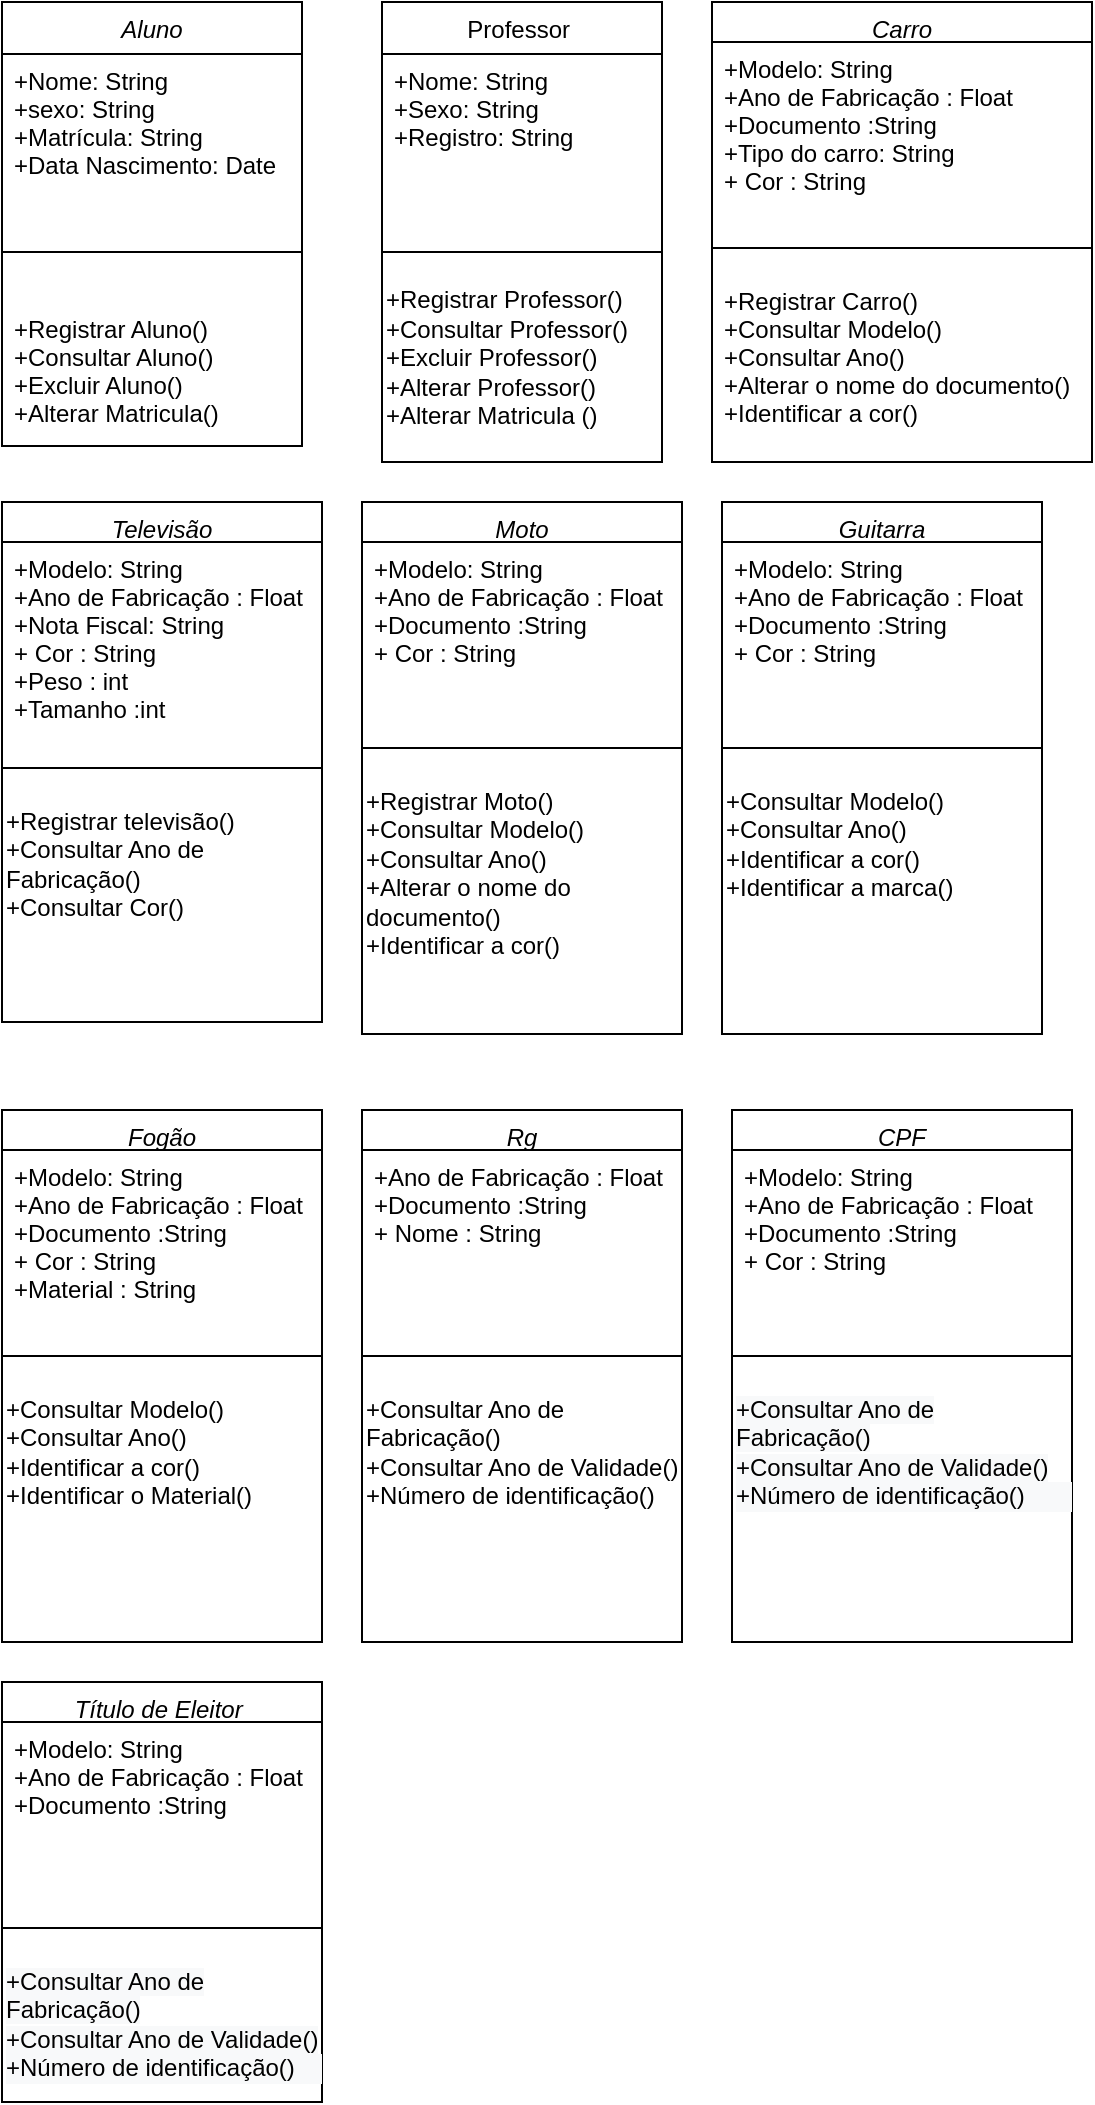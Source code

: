 <mxfile version="13.6.6" type="device"><diagram id="C5RBs43oDa-KdzZeNtuy" name="Page-1"><mxGraphModel dx="1021" dy="529" grid="1" gridSize="10" guides="1" tooltips="1" connect="1" arrows="1" fold="1" page="1" pageScale="1" pageWidth="827" pageHeight="1169" math="0" shadow="0"><root><mxCell id="WIyWlLk6GJQsqaUBKTNV-0"/><mxCell id="WIyWlLk6GJQsqaUBKTNV-1" parent="WIyWlLk6GJQsqaUBKTNV-0"/><mxCell id="zkfFHV4jXpPFQw0GAbJ--0" value="Aluno" style="swimlane;fontStyle=2;align=center;verticalAlign=top;childLayout=stackLayout;horizontal=1;startSize=26;horizontalStack=0;resizeParent=1;resizeLast=0;collapsible=1;marginBottom=0;rounded=0;shadow=0;strokeWidth=1;" parent="WIyWlLk6GJQsqaUBKTNV-1" vertex="1"><mxGeometry x="30" y="100" width="150" height="222" as="geometry"><mxRectangle x="220" y="120" width="160" height="26" as="alternateBounds"/></mxGeometry></mxCell><mxCell id="zkfFHV4jXpPFQw0GAbJ--2" value="+Nome: String&#10;+sexo: String&#10;+Matrícula: String&#10;+Data Nascimento: Date" style="text;align=left;verticalAlign=top;spacingLeft=4;spacingRight=4;overflow=hidden;rotatable=0;points=[[0,0.5],[1,0.5]];portConstraint=eastwest;rounded=0;shadow=0;html=0;" parent="zkfFHV4jXpPFQw0GAbJ--0" vertex="1"><mxGeometry y="26" width="150" height="74" as="geometry"/></mxCell><mxCell id="zkfFHV4jXpPFQw0GAbJ--4" value="" style="line;html=1;strokeWidth=1;align=left;verticalAlign=middle;spacingTop=-1;spacingLeft=3;spacingRight=3;rotatable=0;labelPosition=right;points=[];portConstraint=eastwest;" parent="zkfFHV4jXpPFQw0GAbJ--0" vertex="1"><mxGeometry y="100" width="150" height="50" as="geometry"/></mxCell><mxCell id="zkfFHV4jXpPFQw0GAbJ--5" value="+Registrar Aluno()&#10;+Consultar Aluno()&#10;+Excluir Aluno()&#10;+Alterar Matricula() &#10;" style="text;align=left;verticalAlign=top;spacingLeft=4;spacingRight=4;overflow=hidden;rotatable=0;points=[[0,0.5],[1,0.5]];portConstraint=eastwest;" parent="zkfFHV4jXpPFQw0GAbJ--0" vertex="1"><mxGeometry y="150" width="150" height="62" as="geometry"/></mxCell><mxCell id="zkfFHV4jXpPFQw0GAbJ--6" value="Professor " style="swimlane;fontStyle=0;align=center;verticalAlign=top;childLayout=stackLayout;horizontal=1;startSize=26;horizontalStack=0;resizeParent=1;resizeLast=0;collapsible=1;marginBottom=0;rounded=0;shadow=0;strokeWidth=1;" parent="WIyWlLk6GJQsqaUBKTNV-1" vertex="1"><mxGeometry x="220" y="100" width="140" height="230" as="geometry"><mxRectangle x="130" y="380" width="160" height="26" as="alternateBounds"/></mxGeometry></mxCell><mxCell id="zkfFHV4jXpPFQw0GAbJ--8" value="+Nome: String&#10;+Sexo: String&#10;+Registro: String&#10;" style="text;align=left;verticalAlign=top;spacingLeft=4;spacingRight=4;overflow=hidden;rotatable=0;points=[[0,0.5],[1,0.5]];portConstraint=eastwest;rounded=0;shadow=0;html=0;" parent="zkfFHV4jXpPFQw0GAbJ--6" vertex="1"><mxGeometry y="26" width="140" height="84" as="geometry"/></mxCell><mxCell id="zkfFHV4jXpPFQw0GAbJ--9" value="" style="line;html=1;strokeWidth=1;align=left;verticalAlign=middle;spacingTop=-1;spacingLeft=3;spacingRight=3;rotatable=0;labelPosition=right;points=[];portConstraint=eastwest;" parent="zkfFHV4jXpPFQw0GAbJ--6" vertex="1"><mxGeometry y="110" width="140" height="30" as="geometry"/></mxCell><mxCell id="7FsWA2xj02tCkv_jfwSY-1" value="+Registrar Professor()&lt;br style=&quot;padding: 0px ; margin: 0px&quot;&gt;+Consultar Professor()&lt;br style=&quot;padding: 0px ; margin: 0px&quot;&gt;+Excluir Professor()&lt;br style=&quot;padding: 0px ; margin: 0px&quot;&gt;+Alterar Professor()&lt;br&gt;+Alterar Matricula ()&lt;br&gt;&lt;div style=&quot;padding: 0px ; margin: 0px&quot;&gt;&lt;br style=&quot;padding: 0px ; margin: 0px&quot;&gt;&lt;/div&gt;" style="text;html=1;align=left;verticalAlign=middle;resizable=0;points=[];autosize=1;" parent="zkfFHV4jXpPFQw0GAbJ--6" vertex="1"><mxGeometry y="140" width="140" height="90" as="geometry"/></mxCell><mxCell id="Yx4biRcpVcxz8olJ3uGh-10" value="Carro" style="swimlane;fontStyle=2;align=center;verticalAlign=top;childLayout=stackLayout;horizontal=1;startSize=20;horizontalStack=0;resizeParent=1;resizeLast=0;collapsible=1;marginBottom=0;rounded=0;shadow=0;strokeWidth=1;" parent="WIyWlLk6GJQsqaUBKTNV-1" vertex="1"><mxGeometry x="385" y="100" width="190" height="230" as="geometry"><mxRectangle x="190" y="640" width="160" height="26" as="alternateBounds"/></mxGeometry></mxCell><mxCell id="Yx4biRcpVcxz8olJ3uGh-12" value="+Modelo: String&#10;+Ano de Fabricação : Float&#10;+Documento :String&#10;+Tipo do carro: String&#10;+ Cor : String" style="text;align=left;verticalAlign=top;spacingLeft=4;spacingRight=4;overflow=hidden;rotatable=0;points=[[0,0.5],[1,0.5]];portConstraint=eastwest;rounded=0;shadow=0;html=0;" parent="Yx4biRcpVcxz8olJ3uGh-10" vertex="1"><mxGeometry y="20" width="190" height="90" as="geometry"/></mxCell><mxCell id="Yx4biRcpVcxz8olJ3uGh-14" value="" style="line;html=1;strokeWidth=1;align=left;verticalAlign=middle;spacingTop=-1;spacingLeft=3;spacingRight=3;rotatable=0;labelPosition=right;points=[];portConstraint=eastwest;" parent="Yx4biRcpVcxz8olJ3uGh-10" vertex="1"><mxGeometry y="110" width="190" height="26" as="geometry"/></mxCell><mxCell id="sXJKpT9D5pDAam-lMxbf-14" value="+Registrar Carro()&#10;+Consultar Modelo()&#10;+Consultar Ano()&#10;+Alterar o nome do documento()&#10;+Identificar a cor() &#10;" style="text;align=left;verticalAlign=top;spacingLeft=4;spacingRight=4;overflow=hidden;rotatable=0;points=[[0,0.5],[1,0.5]];portConstraint=eastwest;" vertex="1" parent="Yx4biRcpVcxz8olJ3uGh-10"><mxGeometry y="136" width="190" height="94" as="geometry"/></mxCell><mxCell id="Yx4biRcpVcxz8olJ3uGh-9" value="" style="resizable=0;align=left;verticalAlign=bottom;labelBackgroundColor=none;fontSize=12;" parent="WIyWlLk6GJQsqaUBKTNV-1" connectable="0" vertex="1"><mxGeometry x="280" y="613" as="geometry"/></mxCell><mxCell id="sXJKpT9D5pDAam-lMxbf-6" value="Televisão" style="swimlane;fontStyle=2;align=center;verticalAlign=top;childLayout=stackLayout;horizontal=1;startSize=20;horizontalStack=0;resizeParent=1;resizeLast=0;collapsible=1;marginBottom=0;rounded=0;shadow=0;strokeWidth=1;" vertex="1" parent="WIyWlLk6GJQsqaUBKTNV-1"><mxGeometry x="30" y="350" width="160" height="260" as="geometry"><mxRectangle x="190" y="640" width="160" height="26" as="alternateBounds"/></mxGeometry></mxCell><mxCell id="sXJKpT9D5pDAam-lMxbf-7" value="+Modelo: String&#10;+Ano de Fabricação : Float&#10;+Nota Fiscal: String&#10;+ Cor : String&#10;+Peso : int&#10;+Tamanho :int&#10;" style="text;align=left;verticalAlign=top;spacingLeft=4;spacingRight=4;overflow=hidden;rotatable=0;points=[[0,0.5],[1,0.5]];portConstraint=eastwest;rounded=0;shadow=0;html=0;" vertex="1" parent="sXJKpT9D5pDAam-lMxbf-6"><mxGeometry y="20" width="160" height="100" as="geometry"/></mxCell><mxCell id="sXJKpT9D5pDAam-lMxbf-8" value="" style="line;html=1;strokeWidth=1;align=left;verticalAlign=middle;spacingTop=-1;spacingLeft=3;spacingRight=3;rotatable=0;labelPosition=right;points=[];portConstraint=eastwest;" vertex="1" parent="sXJKpT9D5pDAam-lMxbf-6"><mxGeometry y="120" width="160" height="26" as="geometry"/></mxCell><mxCell id="sXJKpT9D5pDAam-lMxbf-33" value="+Registrar televisão()&lt;br style=&quot;padding: 0px ; margin: 0px&quot;&gt;+Consultar Ano de Fabricação()&lt;br style=&quot;padding: 0px ; margin: 0px&quot;&gt;&lt;div style=&quot;padding: 0px ; margin: 0px&quot;&gt;+Consultar Cor()&lt;br style=&quot;padding: 0px ; margin: 0px ; color: rgb(0 , 0 , 0) ; font-family: &amp;#34;helvetica&amp;#34; ; font-size: 12px ; font-style: normal ; font-weight: 400 ; letter-spacing: normal ; text-align: left ; text-indent: 0px ; text-transform: none ; word-spacing: 0px ; background-color: rgb(248 , 249 , 250)&quot;&gt;&lt;br&gt;&lt;br&gt;&lt;/div&gt;" style="text;whiteSpace=wrap;html=1;" vertex="1" parent="sXJKpT9D5pDAam-lMxbf-6"><mxGeometry y="146" width="160" height="114" as="geometry"/></mxCell><mxCell id="sXJKpT9D5pDAam-lMxbf-3" value="Moto" style="swimlane;fontStyle=2;align=center;verticalAlign=top;childLayout=stackLayout;horizontal=1;startSize=20;horizontalStack=0;resizeParent=1;resizeLast=0;collapsible=1;marginBottom=0;rounded=0;shadow=0;strokeWidth=1;" vertex="1" parent="WIyWlLk6GJQsqaUBKTNV-1"><mxGeometry x="210" y="350" width="160" height="266" as="geometry"><mxRectangle x="190" y="640" width="160" height="26" as="alternateBounds"/></mxGeometry></mxCell><mxCell id="sXJKpT9D5pDAam-lMxbf-4" value="+Modelo: String&#10;+Ano de Fabricação : Float&#10;+Documento :String&#10;+ Cor : String" style="text;align=left;verticalAlign=top;spacingLeft=4;spacingRight=4;overflow=hidden;rotatable=0;points=[[0,0.5],[1,0.5]];portConstraint=eastwest;rounded=0;shadow=0;html=0;" vertex="1" parent="sXJKpT9D5pDAam-lMxbf-3"><mxGeometry y="20" width="160" height="90" as="geometry"/></mxCell><mxCell id="sXJKpT9D5pDAam-lMxbf-5" value="" style="line;html=1;strokeWidth=1;align=left;verticalAlign=middle;spacingTop=-1;spacingLeft=3;spacingRight=3;rotatable=0;labelPosition=right;points=[];portConstraint=eastwest;" vertex="1" parent="sXJKpT9D5pDAam-lMxbf-3"><mxGeometry y="110" width="160" height="26" as="geometry"/></mxCell><mxCell id="sXJKpT9D5pDAam-lMxbf-37" value="+Registrar Moto()&lt;br style=&quot;padding: 0px ; margin: 0px&quot;&gt;+Consultar Modelo()&lt;br style=&quot;padding: 0px ; margin: 0px&quot;&gt;+Consultar Ano()&lt;br style=&quot;padding: 0px ; margin: 0px&quot;&gt;+Alterar o nome do documento()&lt;br style=&quot;padding: 0px ; margin: 0px&quot;&gt;+Identificar a cor()&amp;nbsp;&lt;div style=&quot;padding: 0px ; margin: 0px&quot;&gt;&lt;br style=&quot;padding: 0px ; margin: 0px ; color: rgb(0 , 0 , 0) ; font-family: &amp;#34;helvetica&amp;#34; ; font-size: 12px ; font-style: normal ; font-weight: 400 ; letter-spacing: normal ; text-align: left ; text-indent: 0px ; text-transform: none ; word-spacing: 0px ; background-color: rgb(248 , 249 , 250)&quot;&gt;&lt;br&gt;&lt;br&gt;&lt;/div&gt;" style="text;whiteSpace=wrap;html=1;" vertex="1" parent="sXJKpT9D5pDAam-lMxbf-3"><mxGeometry y="136" width="160" height="124" as="geometry"/></mxCell><mxCell id="sXJKpT9D5pDAam-lMxbf-15" value="Guitarra" style="swimlane;fontStyle=2;align=center;verticalAlign=top;childLayout=stackLayout;horizontal=1;startSize=20;horizontalStack=0;resizeParent=1;resizeLast=0;collapsible=1;marginBottom=0;rounded=0;shadow=0;strokeWidth=1;" vertex="1" parent="WIyWlLk6GJQsqaUBKTNV-1"><mxGeometry x="390" y="350" width="160" height="266" as="geometry"><mxRectangle x="190" y="640" width="160" height="26" as="alternateBounds"/></mxGeometry></mxCell><mxCell id="sXJKpT9D5pDAam-lMxbf-16" value="+Modelo: String&#10;+Ano de Fabricação : Float&#10;+Documento :String&#10;+ Cor : String" style="text;align=left;verticalAlign=top;spacingLeft=4;spacingRight=4;overflow=hidden;rotatable=0;points=[[0,0.5],[1,0.5]];portConstraint=eastwest;rounded=0;shadow=0;html=0;" vertex="1" parent="sXJKpT9D5pDAam-lMxbf-15"><mxGeometry y="20" width="160" height="90" as="geometry"/></mxCell><mxCell id="sXJKpT9D5pDAam-lMxbf-17" value="" style="line;html=1;strokeWidth=1;align=left;verticalAlign=middle;spacingTop=-1;spacingLeft=3;spacingRight=3;rotatable=0;labelPosition=right;points=[];portConstraint=eastwest;" vertex="1" parent="sXJKpT9D5pDAam-lMxbf-15"><mxGeometry y="110" width="160" height="26" as="geometry"/></mxCell><mxCell id="sXJKpT9D5pDAam-lMxbf-38" value="+Consultar Modelo()&lt;br style=&quot;padding: 0px ; margin: 0px&quot;&gt;+Consultar Ano()&lt;br style=&quot;padding: 0px ; margin: 0px&quot;&gt;+Identificar a cor()&amp;nbsp;&lt;br&gt;+Identificar a marca()&lt;br&gt;&lt;div style=&quot;padding: 0px ; margin: 0px&quot;&gt;&lt;br style=&quot;padding: 0px ; margin: 0px ; color: rgb(0 , 0 , 0) ; font-family: &amp;#34;helvetica&amp;#34; ; font-size: 12px ; font-style: normal ; font-weight: 400 ; letter-spacing: normal ; text-align: left ; text-indent: 0px ; text-transform: none ; word-spacing: 0px ; background-color: rgb(248 , 249 , 250)&quot;&gt;&lt;br&gt;&lt;br&gt;&lt;/div&gt;" style="text;whiteSpace=wrap;html=1;" vertex="1" parent="sXJKpT9D5pDAam-lMxbf-15"><mxGeometry y="136" width="160" height="130" as="geometry"/></mxCell><mxCell id="Yx4biRcpVcxz8olJ3uGh-16" value="" style="resizable=0;align=left;verticalAlign=bottom;labelBackgroundColor=none;fontSize=12;" parent="WIyWlLk6GJQsqaUBKTNV-1" connectable="0" vertex="1"><mxGeometry x="220" y="833" as="geometry"/></mxCell><mxCell id="sXJKpT9D5pDAam-lMxbf-18" value="Fogão" style="swimlane;fontStyle=2;align=center;verticalAlign=top;childLayout=stackLayout;horizontal=1;startSize=20;horizontalStack=0;resizeParent=1;resizeLast=0;collapsible=1;marginBottom=0;rounded=0;shadow=0;strokeWidth=1;" vertex="1" parent="WIyWlLk6GJQsqaUBKTNV-1"><mxGeometry x="30" y="654" width="160" height="266" as="geometry"><mxRectangle x="190" y="640" width="160" height="26" as="alternateBounds"/></mxGeometry></mxCell><mxCell id="sXJKpT9D5pDAam-lMxbf-19" value="+Modelo: String&#10;+Ano de Fabricação : Float&#10;+Documento :String&#10;+ Cor : String&#10;+Material : String" style="text;align=left;verticalAlign=top;spacingLeft=4;spacingRight=4;overflow=hidden;rotatable=0;points=[[0,0.5],[1,0.5]];portConstraint=eastwest;rounded=0;shadow=0;html=0;" vertex="1" parent="sXJKpT9D5pDAam-lMxbf-18"><mxGeometry y="20" width="160" height="90" as="geometry"/></mxCell><mxCell id="sXJKpT9D5pDAam-lMxbf-20" value="" style="line;html=1;strokeWidth=1;align=left;verticalAlign=middle;spacingTop=-1;spacingLeft=3;spacingRight=3;rotatable=0;labelPosition=right;points=[];portConstraint=eastwest;" vertex="1" parent="sXJKpT9D5pDAam-lMxbf-18"><mxGeometry y="110" width="160" height="26" as="geometry"/></mxCell><mxCell id="sXJKpT9D5pDAam-lMxbf-39" value="+Consultar Modelo()&lt;br style=&quot;padding: 0px ; margin: 0px&quot;&gt;+Consultar Ano()&lt;br style=&quot;padding: 0px ; margin: 0px&quot;&gt;+Identificar a cor()&amp;nbsp;&lt;br&gt;+Identificar o Material()&lt;br&gt;&lt;div style=&quot;padding: 0px ; margin: 0px&quot;&gt;&lt;br&gt;&lt;br&gt;&lt;/div&gt;" style="text;whiteSpace=wrap;html=1;" vertex="1" parent="sXJKpT9D5pDAam-lMxbf-18"><mxGeometry y="136" width="160" height="130" as="geometry"/></mxCell><mxCell id="sXJKpT9D5pDAam-lMxbf-21" value="Rg" style="swimlane;fontStyle=2;align=center;verticalAlign=top;childLayout=stackLayout;horizontal=1;startSize=20;horizontalStack=0;resizeParent=1;resizeLast=0;collapsible=1;marginBottom=0;rounded=0;shadow=0;strokeWidth=1;" vertex="1" parent="WIyWlLk6GJQsqaUBKTNV-1"><mxGeometry x="210" y="654" width="160" height="266" as="geometry"><mxRectangle x="190" y="640" width="160" height="26" as="alternateBounds"/></mxGeometry></mxCell><mxCell id="sXJKpT9D5pDAam-lMxbf-22" value="+Ano de Fabricação : Float&#10;+Documento :String&#10;+ Nome : String&#10;" style="text;align=left;verticalAlign=top;spacingLeft=4;spacingRight=4;overflow=hidden;rotatable=0;points=[[0,0.5],[1,0.5]];portConstraint=eastwest;rounded=0;shadow=0;html=0;" vertex="1" parent="sXJKpT9D5pDAam-lMxbf-21"><mxGeometry y="20" width="160" height="90" as="geometry"/></mxCell><mxCell id="sXJKpT9D5pDAam-lMxbf-23" value="" style="line;html=1;strokeWidth=1;align=left;verticalAlign=middle;spacingTop=-1;spacingLeft=3;spacingRight=3;rotatable=0;labelPosition=right;points=[];portConstraint=eastwest;" vertex="1" parent="sXJKpT9D5pDAam-lMxbf-21"><mxGeometry y="110" width="160" height="26" as="geometry"/></mxCell><mxCell id="sXJKpT9D5pDAam-lMxbf-40" value="+Consultar Ano de Fabricação()&lt;br style=&quot;padding: 0px ; margin: 0px&quot;&gt;+Consultar Ano de Validade()&lt;br style=&quot;padding: 0px ; margin: 0px&quot;&gt;&lt;div style=&quot;padding: 0px ; margin: 0px&quot;&gt;+Número de identificação()&lt;br style=&quot;padding: 0px ; margin: 0px ; color: rgb(0 , 0 , 0) ; font-family: &amp;#34;helvetica&amp;#34; ; font-size: 12px ; font-style: normal ; font-weight: 400 ; letter-spacing: normal ; text-align: left ; text-indent: 0px ; text-transform: none ; word-spacing: 0px ; background-color: rgb(248 , 249 , 250)&quot;&gt;&lt;br&gt;&lt;br&gt;&lt;/div&gt;" style="text;whiteSpace=wrap;html=1;" vertex="1" parent="sXJKpT9D5pDAam-lMxbf-21"><mxGeometry y="136" width="160" height="130" as="geometry"/></mxCell><mxCell id="sXJKpT9D5pDAam-lMxbf-24" value="CPF" style="swimlane;fontStyle=2;align=center;verticalAlign=top;childLayout=stackLayout;horizontal=1;startSize=20;horizontalStack=0;resizeParent=1;resizeLast=0;collapsible=1;marginBottom=0;rounded=0;shadow=0;strokeWidth=1;" vertex="1" parent="WIyWlLk6GJQsqaUBKTNV-1"><mxGeometry x="395" y="654" width="170" height="266" as="geometry"><mxRectangle x="190" y="640" width="160" height="26" as="alternateBounds"/></mxGeometry></mxCell><mxCell id="sXJKpT9D5pDAam-lMxbf-25" value="+Modelo: String&#10;+Ano de Fabricação : Float&#10;+Documento :String&#10;+ Cor : String" style="text;align=left;verticalAlign=top;spacingLeft=4;spacingRight=4;overflow=hidden;rotatable=0;points=[[0,0.5],[1,0.5]];portConstraint=eastwest;rounded=0;shadow=0;html=0;" vertex="1" parent="sXJKpT9D5pDAam-lMxbf-24"><mxGeometry y="20" width="170" height="90" as="geometry"/></mxCell><mxCell id="sXJKpT9D5pDAam-lMxbf-26" value="" style="line;html=1;strokeWidth=1;align=left;verticalAlign=middle;spacingTop=-1;spacingLeft=3;spacingRight=3;rotatable=0;labelPosition=right;points=[];portConstraint=eastwest;" vertex="1" parent="sXJKpT9D5pDAam-lMxbf-24"><mxGeometry y="110" width="170" height="26" as="geometry"/></mxCell><mxCell id="sXJKpT9D5pDAam-lMxbf-42" value="&lt;span style=&quot;color: rgb(0, 0, 0); font-family: helvetica; font-size: 12px; font-style: normal; font-weight: 400; letter-spacing: normal; text-align: left; text-indent: 0px; text-transform: none; word-spacing: 0px; background-color: rgb(248, 249, 250); display: inline; float: none;&quot;&gt;+Consultar Ano de Fabricação()&lt;/span&gt;&lt;br style=&quot;color: rgb(0, 0, 0); font-family: helvetica; font-size: 12px; font-style: normal; font-weight: 400; letter-spacing: normal; text-align: left; text-indent: 0px; text-transform: none; word-spacing: 0px; background-color: rgb(248, 249, 250); padding: 0px; margin: 0px;&quot;&gt;&lt;span style=&quot;color: rgb(0, 0, 0); font-family: helvetica; font-size: 12px; font-style: normal; font-weight: 400; letter-spacing: normal; text-align: left; text-indent: 0px; text-transform: none; word-spacing: 0px; background-color: rgb(248, 249, 250); display: inline; float: none;&quot;&gt;+Consultar Ano de Validade()&lt;/span&gt;&lt;br style=&quot;color: rgb(0, 0, 0); font-family: helvetica; font-size: 12px; font-style: normal; font-weight: 400; letter-spacing: normal; text-align: left; text-indent: 0px; text-transform: none; word-spacing: 0px; background-color: rgb(248, 249, 250); padding: 0px; margin: 0px;&quot;&gt;&lt;div style=&quot;color: rgb(0, 0, 0); font-family: helvetica; font-size: 12px; font-style: normal; font-weight: 400; letter-spacing: normal; text-align: left; text-indent: 0px; text-transform: none; word-spacing: 0px; background-color: rgb(248, 249, 250); padding: 0px; margin: 0px;&quot;&gt;+Número de identificação()&lt;/div&gt;" style="text;whiteSpace=wrap;html=1;" vertex="1" parent="sXJKpT9D5pDAam-lMxbf-24"><mxGeometry y="136" width="170" height="60" as="geometry"/></mxCell><mxCell id="sXJKpT9D5pDAam-lMxbf-27" value="Título de Eleitor " style="swimlane;fontStyle=2;align=center;verticalAlign=top;childLayout=stackLayout;horizontal=1;startSize=20;horizontalStack=0;resizeParent=1;resizeLast=0;collapsible=1;marginBottom=0;rounded=0;shadow=0;strokeWidth=1;" vertex="1" parent="WIyWlLk6GJQsqaUBKTNV-1"><mxGeometry x="30" y="940" width="160" height="210" as="geometry"><mxRectangle x="190" y="640" width="160" height="26" as="alternateBounds"/></mxGeometry></mxCell><mxCell id="sXJKpT9D5pDAam-lMxbf-28" value="+Modelo: String&#10;+Ano de Fabricação : Float&#10;+Documento :String&#10;" style="text;align=left;verticalAlign=top;spacingLeft=4;spacingRight=4;overflow=hidden;rotatable=0;points=[[0,0.5],[1,0.5]];portConstraint=eastwest;rounded=0;shadow=0;html=0;" vertex="1" parent="sXJKpT9D5pDAam-lMxbf-27"><mxGeometry y="20" width="160" height="90" as="geometry"/></mxCell><mxCell id="sXJKpT9D5pDAam-lMxbf-29" value="" style="line;html=1;strokeWidth=1;align=left;verticalAlign=middle;spacingTop=-1;spacingLeft=3;spacingRight=3;rotatable=0;labelPosition=right;points=[];portConstraint=eastwest;" vertex="1" parent="sXJKpT9D5pDAam-lMxbf-27"><mxGeometry y="110" width="160" height="26" as="geometry"/></mxCell><mxCell id="sXJKpT9D5pDAam-lMxbf-43" value="&lt;span style=&quot;color: rgb(0, 0, 0); font-family: helvetica; font-size: 12px; font-style: normal; font-weight: 400; letter-spacing: normal; text-align: left; text-indent: 0px; text-transform: none; word-spacing: 0px; background-color: rgb(248, 249, 250); display: inline; float: none;&quot;&gt;+Consultar Ano de Fabricação()&lt;/span&gt;&lt;br style=&quot;color: rgb(0, 0, 0); font-family: helvetica; font-size: 12px; font-style: normal; font-weight: 400; letter-spacing: normal; text-align: left; text-indent: 0px; text-transform: none; word-spacing: 0px; background-color: rgb(248, 249, 250); padding: 0px; margin: 0px;&quot;&gt;&lt;span style=&quot;color: rgb(0, 0, 0); font-family: helvetica; font-size: 12px; font-style: normal; font-weight: 400; letter-spacing: normal; text-align: left; text-indent: 0px; text-transform: none; word-spacing: 0px; background-color: rgb(248, 249, 250); display: inline; float: none;&quot;&gt;+Consultar Ano de Validade()&lt;/span&gt;&lt;br style=&quot;color: rgb(0, 0, 0); font-family: helvetica; font-size: 12px; font-style: normal; font-weight: 400; letter-spacing: normal; text-align: left; text-indent: 0px; text-transform: none; word-spacing: 0px; background-color: rgb(248, 249, 250); padding: 0px; margin: 0px;&quot;&gt;&lt;div style=&quot;color: rgb(0, 0, 0); font-family: helvetica; font-size: 12px; font-style: normal; font-weight: 400; letter-spacing: normal; text-align: left; text-indent: 0px; text-transform: none; word-spacing: 0px; background-color: rgb(248, 249, 250); padding: 0px; margin: 0px;&quot;&gt;+Número de identificação()&lt;/div&gt;" style="text;whiteSpace=wrap;html=1;" vertex="1" parent="sXJKpT9D5pDAam-lMxbf-27"><mxGeometry y="136" width="160" height="60" as="geometry"/></mxCell></root></mxGraphModel></diagram></mxfile>